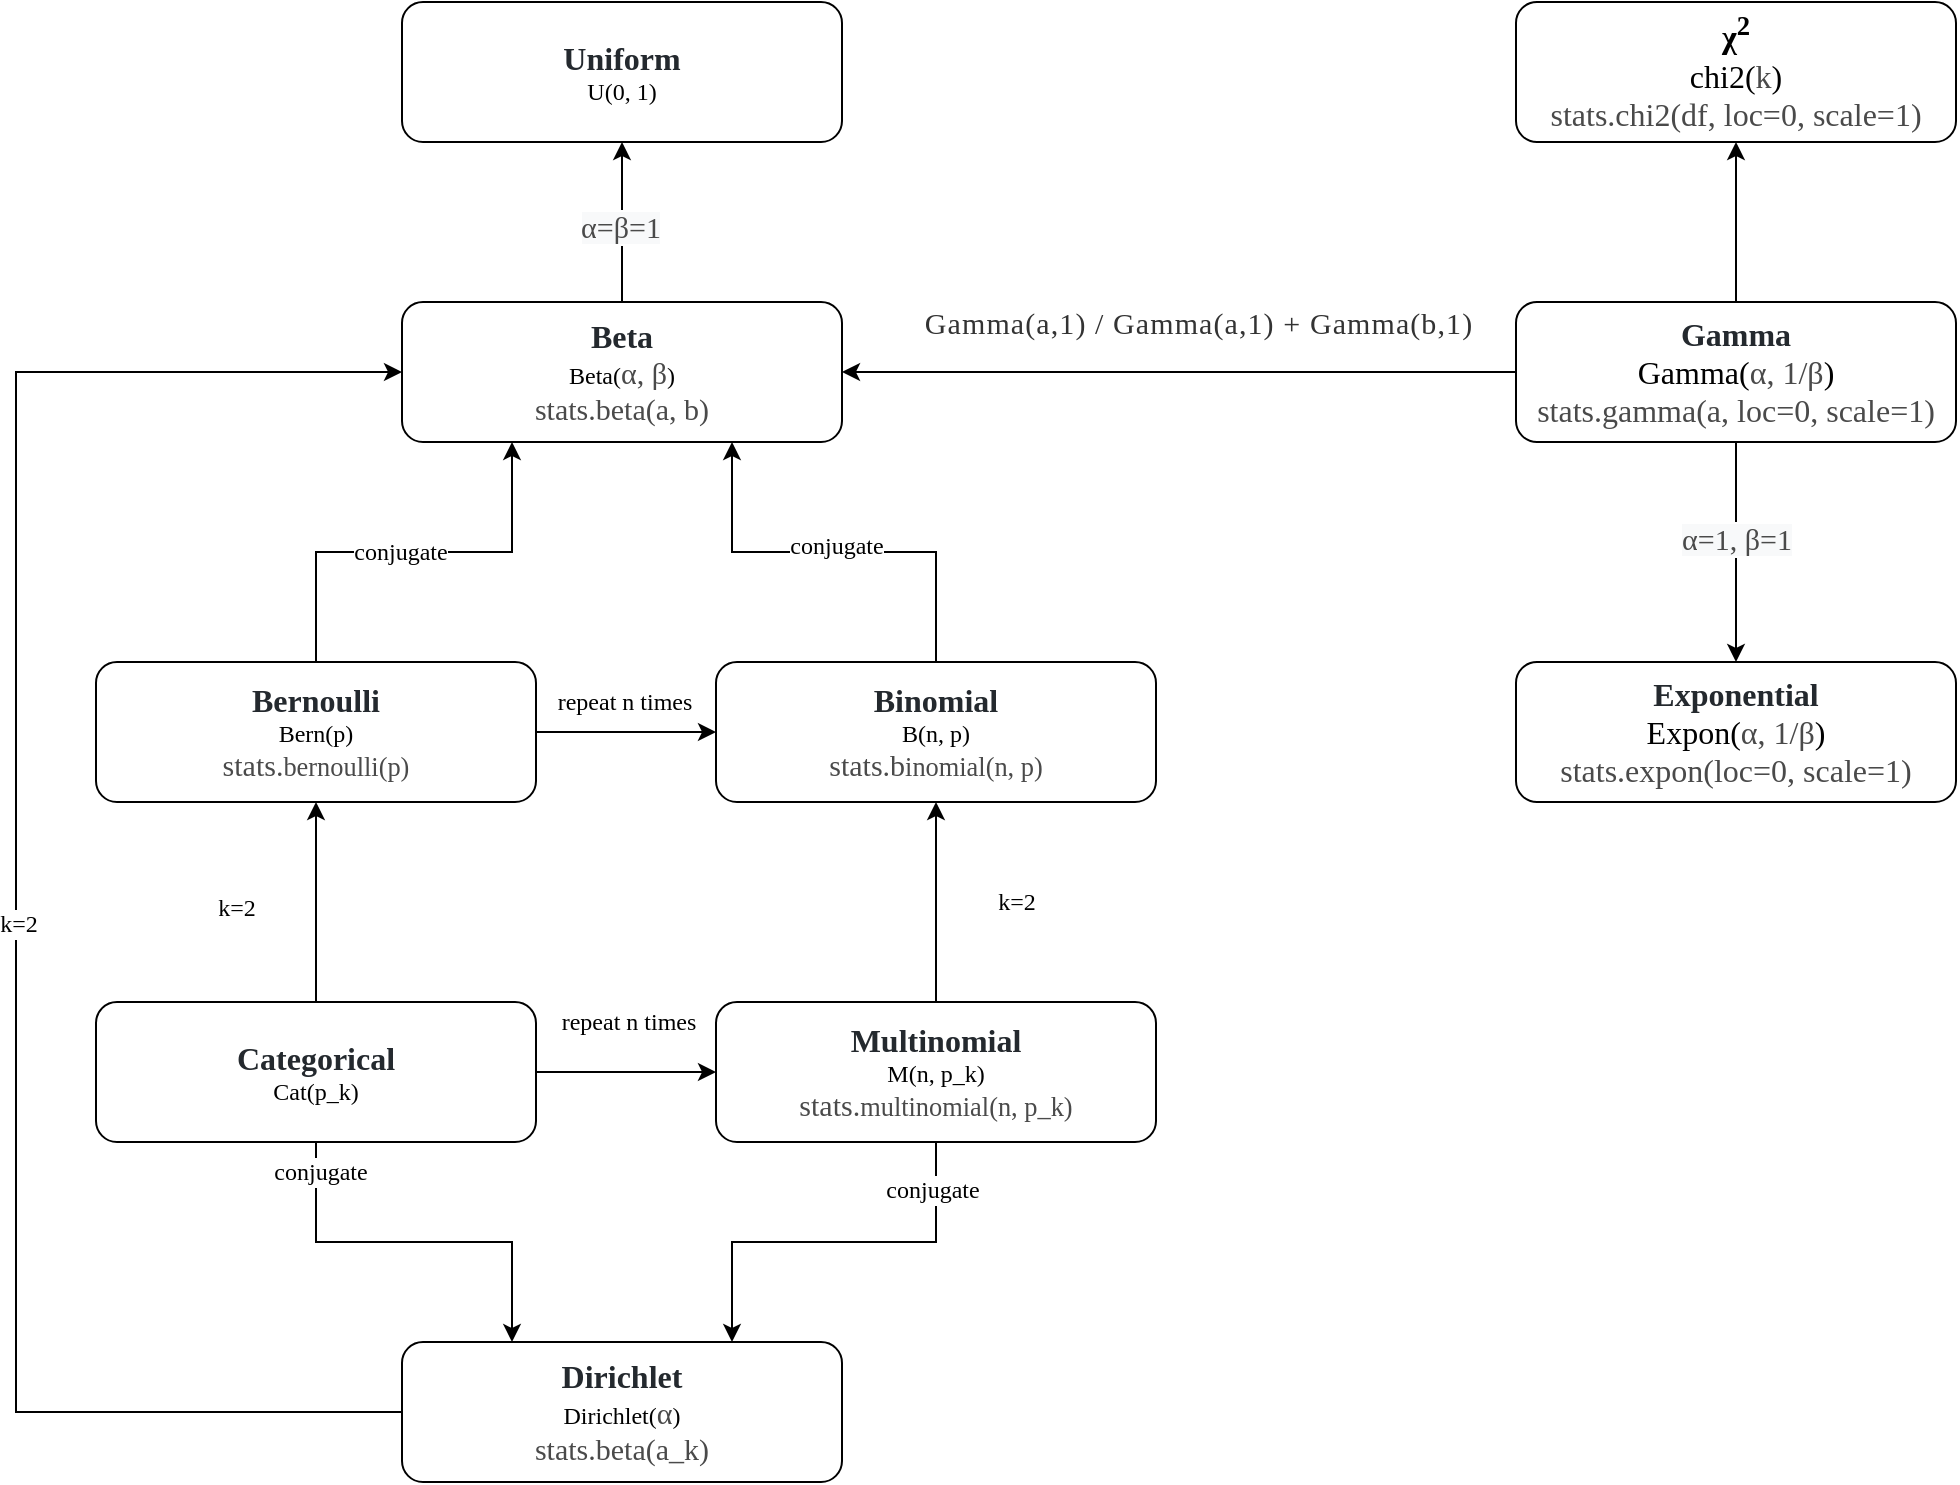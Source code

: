 <mxfile>
    <diagram id="3edgnKn8KyLQMV7BGdvM" name="Page-1">
        <mxGraphModel dx="602" dy="675" grid="1" gridSize="10" guides="1" tooltips="1" connect="1" arrows="1" fold="1" page="1" pageScale="1" pageWidth="850" pageHeight="1100" math="1" shadow="0">
            <root>
                <mxCell id="0"/>
                <mxCell id="1" parent="0"/>
                <mxCell id="2" value="&lt;span style=&quot;box-sizing: border-box ; font-weight: 600 ; color: rgb(36 , 41 , 46) ; font-size: 16px ; background-color: rgb(255 , 255 , 255)&quot;&gt;Uniform&lt;/span&gt;&lt;br&gt;U(0, 1)" style="rounded=1;whiteSpace=wrap;html=1;fontFamily=Times New Roman;align=center;verticalAlign=middle;" parent="1" vertex="1">
                    <mxGeometry x="273" y="160" width="220" height="70" as="geometry"/>
                </mxCell>
                <mxCell id="5" value="" style="edgeStyle=orthogonalEdgeStyle;rounded=0;orthogonalLoop=1;jettySize=auto;html=1;fontFamily=Times New Roman;align=center;verticalAlign=middle;fontSize=12;" parent="1" source="3" target="4" edge="1">
                    <mxGeometry relative="1" as="geometry"/>
                </mxCell>
                <mxCell id="6" value="repeat n times" style="edgeLabel;html=1;align=center;verticalAlign=middle;resizable=0;points=[];fontFamily=Times New Roman;fontSize=12;" parent="5" vertex="1" connectable="0">
                    <mxGeometry x="0.072" y="-1" relative="1" as="geometry">
                        <mxPoint x="-4" y="-16" as="offset"/>
                    </mxGeometry>
                </mxCell>
                <mxCell id="18" style="edgeStyle=orthogonalEdgeStyle;rounded=0;orthogonalLoop=1;jettySize=auto;html=1;exitX=0.5;exitY=0;exitDx=0;exitDy=0;entryX=0.25;entryY=1;entryDx=0;entryDy=0;fontFamily=Times New Roman;align=center;verticalAlign=middle;" parent="1" source="3" target="16" edge="1">
                    <mxGeometry relative="1" as="geometry"/>
                </mxCell>
                <mxCell id="22" value="conjugate" style="edgeLabel;html=1;align=center;verticalAlign=middle;resizable=0;points=[];fontSize=12;fontFamily=Times New Roman;" parent="18" vertex="1" connectable="0">
                    <mxGeometry x="-0.132" relative="1" as="geometry">
                        <mxPoint x="6" as="offset"/>
                    </mxGeometry>
                </mxCell>
                <mxCell id="3" value="&lt;span style=&quot;box-sizing: border-box; font-weight: 600; color: rgb(36, 41, 46); font-size: 16px; background-color: rgb(255, 255, 255);&quot;&gt;&lt;span style=&quot;box-sizing: border-box ; font-family: , , &amp;quot;segoe ui&amp;quot; , &amp;quot;helvetica&amp;quot; , &amp;quot;arial&amp;quot; , sans-serif , &amp;quot;apple color emoji&amp;quot; , &amp;quot;segoe ui emoji&amp;quot;&quot;&gt;Bernoulli&lt;/span&gt;&lt;/span&gt;&lt;br&gt;Bern(p)&lt;br&gt;&lt;span class=&quot;sig-prename descclassname&quot; style=&quot;box-sizing: border-box; background-color: transparent; color: rgb(74, 74, 74); font-size: 15px;&quot;&gt;stats.&lt;/span&gt;&lt;span class=&quot;sig-name descname&quot; style=&quot;box-sizing: border-box; background-color: transparent; font-size: 1.1em; color: rgb(74, 74, 74);&quot;&gt;bernoulli(p)&lt;/span&gt;" style="rounded=1;whiteSpace=wrap;html=1;fontFamily=Times New Roman;align=center;verticalAlign=middle;" parent="1" vertex="1">
                    <mxGeometry x="120" y="490" width="220" height="70" as="geometry"/>
                </mxCell>
                <mxCell id="17" style="edgeStyle=orthogonalEdgeStyle;rounded=0;orthogonalLoop=1;jettySize=auto;html=1;exitX=0.5;exitY=0;exitDx=0;exitDy=0;entryX=0.75;entryY=1;entryDx=0;entryDy=0;fontFamily=Times New Roman;align=center;verticalAlign=middle;" parent="1" source="4" target="16" edge="1">
                    <mxGeometry relative="1" as="geometry"/>
                </mxCell>
                <mxCell id="21" value="conjugate" style="edgeLabel;html=1;align=center;verticalAlign=middle;resizable=0;points=[];fontSize=12;fontFamily=Times New Roman;" parent="17" vertex="1" connectable="0">
                    <mxGeometry x="0.035" y="-3" relative="1" as="geometry">
                        <mxPoint x="4" as="offset"/>
                    </mxGeometry>
                </mxCell>
                <mxCell id="4" value="&lt;span style=&quot;box-sizing: border-box ; font-weight: 600 ; color: rgb(36 , 41 , 46) ; font-size: 16px ; background-color: rgb(255 , 255 , 255)&quot;&gt;Binomial&lt;/span&gt;&lt;br&gt;B(n, p)&lt;br&gt;&lt;span class=&quot;sig-prename descclassname&quot; style=&quot;background-color: transparent ; box-sizing: border-box ; color: rgb(74 , 74 , 74) ; font-size: 15px&quot;&gt;stats.b&lt;/span&gt;&lt;span class=&quot;sig-name descname&quot; style=&quot;background-color: transparent ; box-sizing: border-box ; font-size: 1.1em ; color: rgb(74 , 74 , 74)&quot;&gt;inomial(n, p)&lt;/span&gt;" style="rounded=1;whiteSpace=wrap;html=1;fontFamily=Times New Roman;align=center;verticalAlign=middle;" parent="1" vertex="1">
                    <mxGeometry x="430" y="490" width="220" height="70" as="geometry"/>
                </mxCell>
                <mxCell id="10" value="" style="edgeStyle=orthogonalEdgeStyle;rounded=0;orthogonalLoop=1;jettySize=auto;html=1;fontFamily=Times New Roman;align=center;verticalAlign=middle;fontSize=12;" parent="1" source="9" target="3" edge="1">
                    <mxGeometry relative="1" as="geometry"/>
                </mxCell>
                <mxCell id="11" value="k=2" style="edgeLabel;html=1;align=center;verticalAlign=middle;resizable=0;points=[];fontFamily=Times New Roman;fontSize=12;" parent="10" vertex="1" connectable="0">
                    <mxGeometry x="-0.235" y="-1" relative="1" as="geometry">
                        <mxPoint x="-41" y="-9" as="offset"/>
                    </mxGeometry>
                </mxCell>
                <mxCell id="14" value="" style="edgeStyle=orthogonalEdgeStyle;rounded=0;orthogonalLoop=1;jettySize=auto;html=1;fontFamily=Times New Roman;align=center;verticalAlign=middle;fontSize=12;" parent="1" source="9" target="12" edge="1">
                    <mxGeometry relative="1" as="geometry"/>
                </mxCell>
                <mxCell id="15" value="repeat n times" style="edgeLabel;html=1;align=center;verticalAlign=middle;resizable=0;points=[];fontFamily=Times New Roman;fontSize=12;" parent="14" vertex="1" connectable="0">
                    <mxGeometry x="-0.188" y="3" relative="1" as="geometry">
                        <mxPoint x="9" y="-22" as="offset"/>
                    </mxGeometry>
                </mxCell>
                <mxCell id="24" style="edgeStyle=orthogonalEdgeStyle;rounded=0;orthogonalLoop=1;jettySize=auto;html=1;entryX=0.25;entryY=0;entryDx=0;entryDy=0;fontFamily=Times New Roman;fontSize=12;align=center;verticalAlign=middle;" parent="1" source="9" target="23" edge="1">
                    <mxGeometry relative="1" as="geometry"/>
                </mxCell>
                <mxCell id="30" value="conjugate" style="edgeLabel;html=1;align=center;verticalAlign=middle;resizable=0;points=[];fontSize=12;fontFamily=Times New Roman;" parent="24" vertex="1" connectable="0">
                    <mxGeometry x="-0.847" y="2" relative="1" as="geometry">
                        <mxPoint as="offset"/>
                    </mxGeometry>
                </mxCell>
                <mxCell id="9" value="&lt;span style=&quot;box-sizing: border-box; font-weight: 600; color: rgb(36, 41, 46); font-size: 16px; background-color: rgb(255, 255, 255);&quot;&gt;Categorical&lt;/span&gt;&lt;br&gt;Cat(p_k)" style="rounded=1;whiteSpace=wrap;html=1;fontFamily=Times New Roman;align=center;verticalAlign=middle;" parent="1" vertex="1">
                    <mxGeometry x="120" y="660" width="220" height="70" as="geometry"/>
                </mxCell>
                <mxCell id="13" value="k=2" style="edgeStyle=orthogonalEdgeStyle;rounded=0;orthogonalLoop=1;jettySize=auto;html=1;fontFamily=Times New Roman;align=center;verticalAlign=middle;fontSize=12;" parent="1" source="12" target="4" edge="1">
                    <mxGeometry y="-40" relative="1" as="geometry">
                        <mxPoint as="offset"/>
                    </mxGeometry>
                </mxCell>
                <mxCell id="25" style="edgeStyle=orthogonalEdgeStyle;rounded=0;orthogonalLoop=1;jettySize=auto;html=1;exitX=0.5;exitY=1;exitDx=0;exitDy=0;entryX=0.75;entryY=0;entryDx=0;entryDy=0;fontFamily=Times New Roman;fontSize=12;align=center;verticalAlign=middle;" parent="1" source="12" target="23" edge="1">
                    <mxGeometry relative="1" as="geometry"/>
                </mxCell>
                <mxCell id="29" value="conjugate" style="edgeLabel;html=1;align=center;verticalAlign=middle;resizable=0;points=[];fontSize=12;fontFamily=Times New Roman;" parent="25" vertex="1" connectable="0">
                    <mxGeometry x="-0.763" y="-2" relative="1" as="geometry">
                        <mxPoint as="offset"/>
                    </mxGeometry>
                </mxCell>
                <mxCell id="12" value="&lt;span style=&quot;box-sizing: border-box ; font-weight: 600 ; color: rgb(36 , 41 , 46) ; font-size: 16px ; background-color: rgb(255 , 255 , 255)&quot;&gt;Multinomial&lt;/span&gt;&lt;br&gt;M(n, p_k)&lt;br&gt;&lt;span class=&quot;sig-prename descclassname&quot; style=&quot;box-sizing: border-box ; background-color: transparent ; color: rgb(74 , 74 , 74) ; font-size: 15px&quot;&gt;stats.&lt;/span&gt;&lt;span class=&quot;sig-name descname&quot; style=&quot;box-sizing: border-box ; background-color: transparent ; font-size: 1.1em ; color: rgb(74 , 74 , 74)&quot;&gt;multinomial(n, p_k)&lt;/span&gt;" style="rounded=1;whiteSpace=wrap;html=1;fontFamily=Times New Roman;align=center;verticalAlign=middle;" parent="1" vertex="1">
                    <mxGeometry x="430" y="660" width="220" height="70" as="geometry"/>
                </mxCell>
                <mxCell id="19" value="" style="edgeStyle=orthogonalEdgeStyle;rounded=0;orthogonalLoop=1;jettySize=auto;html=1;fontFamily=Times New Roman;fontSize=12;align=center;verticalAlign=middle;" parent="1" source="16" target="2" edge="1">
                    <mxGeometry relative="1" as="geometry"/>
                </mxCell>
                <mxCell id="20" value="&lt;span style=&quot;color: rgb(74 , 74 , 74) ; font-size: 15px ; background-color: rgb(248 , 249 , 250)&quot;&gt;α=β=1&lt;/span&gt;" style="edgeLabel;html=1;align=center;verticalAlign=middle;resizable=0;points=[];fontSize=12;fontFamily=Times New Roman;" parent="19" vertex="1" connectable="0">
                    <mxGeometry x="-0.04" y="1" relative="1" as="geometry">
                        <mxPoint as="offset"/>
                    </mxGeometry>
                </mxCell>
                <mxCell id="16" value="&lt;span style=&quot;box-sizing: border-box ; font-weight: 600 ; color: rgb(36 , 41 , 46) ; font-size: 16px ; background-color: rgb(255 , 255 , 255)&quot;&gt;&lt;span style=&quot;box-sizing: border-box ; font-family: , , &amp;#34;segoe ui&amp;#34; , &amp;#34;helvetica&amp;#34; , &amp;#34;arial&amp;#34; , sans-serif , &amp;#34;apple color emoji&amp;#34; , &amp;#34;segoe ui emoji&amp;#34;&quot;&gt;Beta&lt;/span&gt;&lt;/span&gt;&lt;br&gt;Beta(&lt;span style=&quot;color: rgb(74 , 74 , 74) ; font-size: 15px&quot;&gt;α, β&lt;/span&gt;)&lt;br&gt;&lt;span class=&quot;sig-prename descclassname&quot; style=&quot;box-sizing: border-box ; background-color: transparent ; color: rgb(74 , 74 , 74) ; font-size: 15px&quot;&gt;stats.beta(a, b)&lt;/span&gt;" style="rounded=1;whiteSpace=wrap;html=1;fontFamily=Times New Roman;align=center;verticalAlign=middle;" parent="1" vertex="1">
                    <mxGeometry x="273" y="310" width="220" height="70" as="geometry"/>
                </mxCell>
                <mxCell id="26" style="edgeStyle=orthogonalEdgeStyle;rounded=0;orthogonalLoop=1;jettySize=auto;html=1;entryX=0;entryY=0.5;entryDx=0;entryDy=0;fontFamily=Times New Roman;fontSize=12;align=center;verticalAlign=middle;exitX=0;exitY=0.5;exitDx=0;exitDy=0;" parent="1" source="23" target="16" edge="1">
                    <mxGeometry relative="1" as="geometry">
                        <Array as="points">
                            <mxPoint x="80" y="865"/>
                            <mxPoint x="80" y="345"/>
                        </Array>
                    </mxGeometry>
                </mxCell>
                <mxCell id="27" value="k=2" style="edgeLabel;html=1;align=center;verticalAlign=middle;resizable=0;points=[];fontSize=12;fontFamily=Times New Roman;" parent="26" vertex="1" connectable="0">
                    <mxGeometry x="-0.035" y="-1" relative="1" as="geometry">
                        <mxPoint as="offset"/>
                    </mxGeometry>
                </mxCell>
                <mxCell id="23" value="&lt;font color=&quot;#24292e&quot;&gt;&lt;span style=&quot;font-size: 16px ; background-color: rgb(255 , 255 , 255)&quot;&gt;&lt;b&gt;Dirichlet&lt;br&gt;&lt;/b&gt;&lt;/span&gt;&lt;/font&gt;Dirichlet(&lt;span style=&quot;color: rgb(74 , 74 , 74) ; font-size: 15px&quot;&gt;α&lt;/span&gt;)&lt;br&gt;&lt;span class=&quot;sig-prename descclassname&quot; style=&quot;box-sizing: border-box ; background-color: transparent ; color: rgb(74 , 74 , 74) ; font-size: 15px&quot;&gt;stats.beta(a_k)&lt;/span&gt;" style="rounded=1;whiteSpace=wrap;html=1;fontFamily=Times New Roman;align=center;verticalAlign=middle;" parent="1" vertex="1">
                    <mxGeometry x="273" y="830" width="220" height="70" as="geometry"/>
                </mxCell>
                <mxCell id="31" style="edgeStyle=orthogonalEdgeStyle;rounded=0;orthogonalLoop=1;jettySize=auto;html=1;exitX=0;exitY=0.5;exitDx=0;exitDy=0;entryX=1;entryY=0.5;entryDx=0;entryDy=0;fontFamily=Times New Roman;fontSize=12;align=center;verticalAlign=middle;" parent="1" source="28" target="16" edge="1">
                    <mxGeometry relative="1" as="geometry"/>
                </mxCell>
                <mxCell id="32" value="&lt;span style=&quot;color: rgb(51 , 51 , 51) ; font-family: , , &amp;#34;helvetica neue&amp;#34; , &amp;#34;pingfang sc&amp;#34; , &amp;#34;hiragino sans gb&amp;#34; , &amp;#34;microsoft yahei ui&amp;#34; , &amp;#34;microsoft yahei&amp;#34; , &amp;#34;arial&amp;#34; , sans-serif ; font-size: 15px ; letter-spacing: 0.544px ; text-align: justify&quot;&gt;Gamma(a,1) / Gamma(a,1) + Gamma(b,1)&lt;/span&gt;" style="edgeLabel;html=1;align=center;verticalAlign=middle;resizable=0;points=[];fontSize=12;fontFamily=Times New Roman;" parent="31" vertex="1" connectable="0">
                    <mxGeometry x="-0.177" y="-3" relative="1" as="geometry">
                        <mxPoint x="-21" y="-22" as="offset"/>
                    </mxGeometry>
                </mxCell>
                <mxCell id="34" value="" style="edgeStyle=orthogonalEdgeStyle;rounded=0;orthogonalLoop=1;jettySize=auto;html=1;fontFamily=Times New Roman;fontSize=12;align=center;verticalAlign=middle;" parent="1" source="28" target="33" edge="1">
                    <mxGeometry relative="1" as="geometry"/>
                </mxCell>
                <mxCell id="35" value="&lt;span style=&quot;color: rgb(74 , 74 , 74) ; font-size: 15px ; background-color: rgb(248 , 249 , 250)&quot;&gt;α=1, β=1&lt;/span&gt;" style="edgeLabel;html=1;align=center;verticalAlign=middle;resizable=0;points=[];fontSize=12;fontFamily=Times New Roman;" parent="34" vertex="1" connectable="0">
                    <mxGeometry x="-0.124" relative="1" as="geometry">
                        <mxPoint as="offset"/>
                    </mxGeometry>
                </mxCell>
                <mxCell id="37" value="" style="edgeStyle=orthogonalEdgeStyle;rounded=0;orthogonalLoop=1;jettySize=auto;html=1;fontFamily=Times New Roman;fontSize=12;align=center;verticalAlign=middle;" parent="1" source="28" target="36" edge="1">
                    <mxGeometry relative="1" as="geometry"/>
                </mxCell>
                <mxCell id="28" value="&lt;font style=&quot;font-size: 16px&quot;&gt;&lt;span style=&quot;box-sizing: border-box ; font-weight: 600 ; color: rgb(36 , 41 , 46) ; background-color: rgb(255 , 255 , 255)&quot;&gt;&lt;span style=&quot;box-sizing: border-box&quot;&gt;Gamma&lt;/span&gt;&lt;/span&gt;&lt;br&gt;Gamma(&lt;span style=&quot;color: rgb(74 , 74 , 74)&quot;&gt;α, 1/β&lt;/span&gt;)&lt;br&gt;&lt;span class=&quot;sig-prename descclassname&quot; style=&quot;box-sizing: border-box ; background-color: transparent ; color: rgb(74 , 74 , 74)&quot;&gt;stats.gamma(a, loc=0, scale=1)&lt;/span&gt;&lt;/font&gt;" style="rounded=1;whiteSpace=wrap;html=1;fontFamily=Times New Roman;align=center;verticalAlign=middle;" parent="1" vertex="1">
                    <mxGeometry x="830" y="310" width="220" height="70" as="geometry"/>
                </mxCell>
                <mxCell id="33" value="&lt;font style=&quot;font-size: 16px&quot;&gt;&lt;span style=&quot;box-sizing: border-box ; font-weight: 600 ; color: rgb(36 , 41 , 46) ; background-color: rgb(255 , 255 , 255)&quot;&gt;&lt;span style=&quot;box-sizing: border-box&quot;&gt;Exponential&lt;/span&gt;&lt;/span&gt;&lt;br&gt;Expon(&lt;span style=&quot;color: rgb(74 , 74 , 74)&quot;&gt;α, 1/β&lt;/span&gt;)&lt;br&gt;&lt;span class=&quot;sig-prename descclassname&quot; style=&quot;box-sizing: border-box ; background-color: transparent ; color: rgb(74 , 74 , 74)&quot;&gt;stats.expon(loc=0, scale=1)&lt;/span&gt;&lt;/font&gt;" style="rounded=1;whiteSpace=wrap;html=1;fontFamily=Times New Roman;align=center;verticalAlign=middle;" parent="1" vertex="1">
                    <mxGeometry x="830" y="490" width="220" height="70" as="geometry"/>
                </mxCell>
                <mxCell id="36" value="&lt;font style=&quot;font-size: 16px&quot;&gt;&lt;font style=&quot;font-size: 16px&quot;&gt;&lt;span style=&quot;background-color: rgb(255 , 255 , 255)&quot;&gt;&lt;b&gt;χ&lt;sup&gt;2&lt;/sup&gt;&lt;/b&gt;&lt;/span&gt;&lt;br&gt;&lt;span style=&quot;background-color: rgb(255 , 255 , 255)&quot;&gt;chi2&lt;/span&gt;(&lt;span style=&quot;color: rgb(74 , 74 , 74)&quot;&gt;k&lt;/span&gt;)&lt;br&gt;&lt;/font&gt;&lt;span class=&quot;sig-prename descclassname&quot; style=&quot;box-sizing: border-box ; background-color: transparent ; color: rgb(74 , 74 , 74)&quot;&gt;&lt;font style=&quot;font-size: 16px&quot;&gt;stats.chi2(df, loc=0, scale=&lt;/font&gt;1)&lt;/span&gt;&lt;/font&gt;" style="rounded=1;whiteSpace=wrap;html=1;fontFamily=Times New Roman;align=center;verticalAlign=middle;" parent="1" vertex="1">
                    <mxGeometry x="830" y="160" width="220" height="70" as="geometry"/>
                </mxCell>
            </root>
        </mxGraphModel>
    </diagram>
</mxfile>
